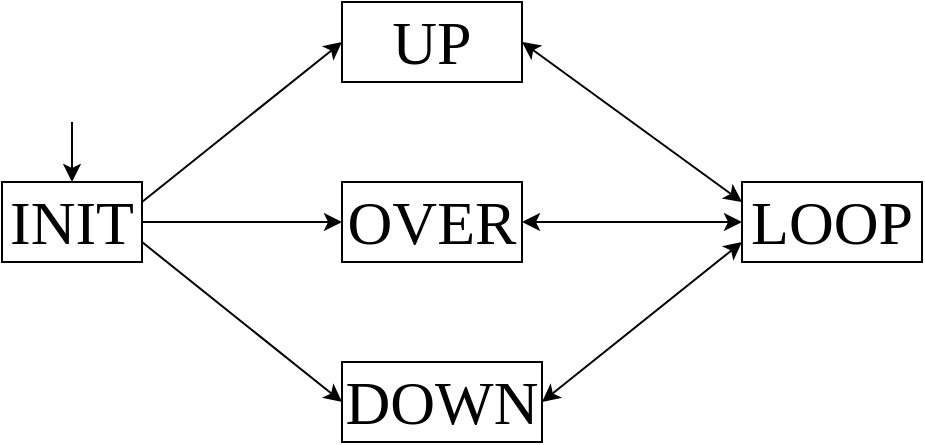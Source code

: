 <mxfile version="12.9.7" type="device"><diagram id="C5RBs43oDa-KdzZeNtuy" name="Page-1"><mxGraphModel dx="1449" dy="984" grid="1" gridSize="10" guides="1" tooltips="1" connect="1" arrows="1" fold="1" page="1" pageScale="1" pageWidth="2339" pageHeight="3300" math="0" shadow="0"><root><mxCell id="WIyWlLk6GJQsqaUBKTNV-0"/><mxCell id="WIyWlLk6GJQsqaUBKTNV-1" parent="WIyWlLk6GJQsqaUBKTNV-0"/><mxCell id="bDBgVcyI_GKhugVpLIus-2" style="rounded=0;orthogonalLoop=1;jettySize=auto;html=1;exitX=1;exitY=0.25;exitDx=0;exitDy=0;entryX=0;entryY=0.5;entryDx=0;entryDy=0;" edge="1" parent="WIyWlLk6GJQsqaUBKTNV-1" source="mIihfWr5q3QHx2a527gM-7" target="o-0xFK90oUEzO5xqYwKt-1"><mxGeometry relative="1" as="geometry"/></mxCell><mxCell id="bDBgVcyI_GKhugVpLIus-3" style="edgeStyle=none;rounded=0;orthogonalLoop=1;jettySize=auto;html=1;exitX=1;exitY=0.5;exitDx=0;exitDy=0;entryX=0;entryY=0.5;entryDx=0;entryDy=0;" edge="1" parent="WIyWlLk6GJQsqaUBKTNV-1" source="mIihfWr5q3QHx2a527gM-7" target="bDBgVcyI_GKhugVpLIus-0"><mxGeometry relative="1" as="geometry"/></mxCell><mxCell id="bDBgVcyI_GKhugVpLIus-4" style="edgeStyle=none;rounded=0;orthogonalLoop=1;jettySize=auto;html=1;exitX=1;exitY=0.75;exitDx=0;exitDy=0;entryX=0;entryY=0.5;entryDx=0;entryDy=0;" edge="1" parent="WIyWlLk6GJQsqaUBKTNV-1" source="mIihfWr5q3QHx2a527gM-7" target="bDBgVcyI_GKhugVpLIus-1"><mxGeometry relative="1" as="geometry"/></mxCell><mxCell id="mIihfWr5q3QHx2a527gM-7" value="INIT" style="rounded=0;whiteSpace=wrap;html=1;fontFamily=Times New Roman;fontSize=31;" parent="WIyWlLk6GJQsqaUBKTNV-1" vertex="1"><mxGeometry x="340" y="250" width="70" height="40" as="geometry"/></mxCell><mxCell id="o-0xFK90oUEzO5xqYwKt-0" value="LOOP" style="rounded=0;whiteSpace=wrap;html=1;fontFamily=Times New Roman;fontSize=31;" parent="WIyWlLk6GJQsqaUBKTNV-1" vertex="1"><mxGeometry x="710" y="250" width="90" height="40" as="geometry"/></mxCell><mxCell id="o-0xFK90oUEzO5xqYwKt-1" value="UP" style="rounded=0;whiteSpace=wrap;html=1;fontFamily=Times New Roman;fontSize=31;" parent="WIyWlLk6GJQsqaUBKTNV-1" vertex="1"><mxGeometry x="510" y="160" width="90" height="40" as="geometry"/></mxCell><mxCell id="Q-yEgDw7RytD3xj16vZ6-0" value="" style="endArrow=classic;html=1;entryX=0.5;entryY=0;entryDx=0;entryDy=0;" parent="WIyWlLk6GJQsqaUBKTNV-1" target="mIihfWr5q3QHx2a527gM-7" edge="1"><mxGeometry width="50" height="50" relative="1" as="geometry"><mxPoint x="375" y="220" as="sourcePoint"/><mxPoint x="540" y="330" as="targetPoint"/></mxGeometry></mxCell><mxCell id="bDBgVcyI_GKhugVpLIus-0" value="OVER" style="rounded=0;whiteSpace=wrap;html=1;fontFamily=Times New Roman;fontSize=31;" vertex="1" parent="WIyWlLk6GJQsqaUBKTNV-1"><mxGeometry x="510" y="250" width="90" height="40" as="geometry"/></mxCell><mxCell id="bDBgVcyI_GKhugVpLIus-1" value="DOWN" style="rounded=0;whiteSpace=wrap;html=1;fontFamily=Times New Roman;fontSize=31;" vertex="1" parent="WIyWlLk6GJQsqaUBKTNV-1"><mxGeometry x="510" y="340" width="100" height="40" as="geometry"/></mxCell><mxCell id="bDBgVcyI_GKhugVpLIus-18" value="" style="endArrow=classic;startArrow=classic;html=1;entryX=1;entryY=0.5;entryDx=0;entryDy=0;exitX=0;exitY=0.25;exitDx=0;exitDy=0;" edge="1" parent="WIyWlLk6GJQsqaUBKTNV-1" source="o-0xFK90oUEzO5xqYwKt-0" target="o-0xFK90oUEzO5xqYwKt-1"><mxGeometry width="50" height="50" relative="1" as="geometry"><mxPoint x="550" y="290" as="sourcePoint"/><mxPoint x="600" y="240" as="targetPoint"/></mxGeometry></mxCell><mxCell id="bDBgVcyI_GKhugVpLIus-20" value="" style="endArrow=classic;startArrow=classic;html=1;entryX=0;entryY=0.5;entryDx=0;entryDy=0;exitX=1;exitY=0.5;exitDx=0;exitDy=0;" edge="1" parent="WIyWlLk6GJQsqaUBKTNV-1" source="bDBgVcyI_GKhugVpLIus-0" target="o-0xFK90oUEzO5xqYwKt-0"><mxGeometry width="50" height="50" relative="1" as="geometry"><mxPoint x="550" y="290" as="sourcePoint"/><mxPoint x="600" y="240" as="targetPoint"/></mxGeometry></mxCell><mxCell id="bDBgVcyI_GKhugVpLIus-22" value="" style="endArrow=classic;startArrow=classic;html=1;entryX=0;entryY=0.75;entryDx=0;entryDy=0;exitX=1;exitY=0.5;exitDx=0;exitDy=0;" edge="1" parent="WIyWlLk6GJQsqaUBKTNV-1" source="bDBgVcyI_GKhugVpLIus-1" target="o-0xFK90oUEzO5xqYwKt-0"><mxGeometry width="50" height="50" relative="1" as="geometry"><mxPoint x="550" y="290" as="sourcePoint"/><mxPoint x="600" y="240" as="targetPoint"/></mxGeometry></mxCell></root></mxGraphModel></diagram></mxfile>